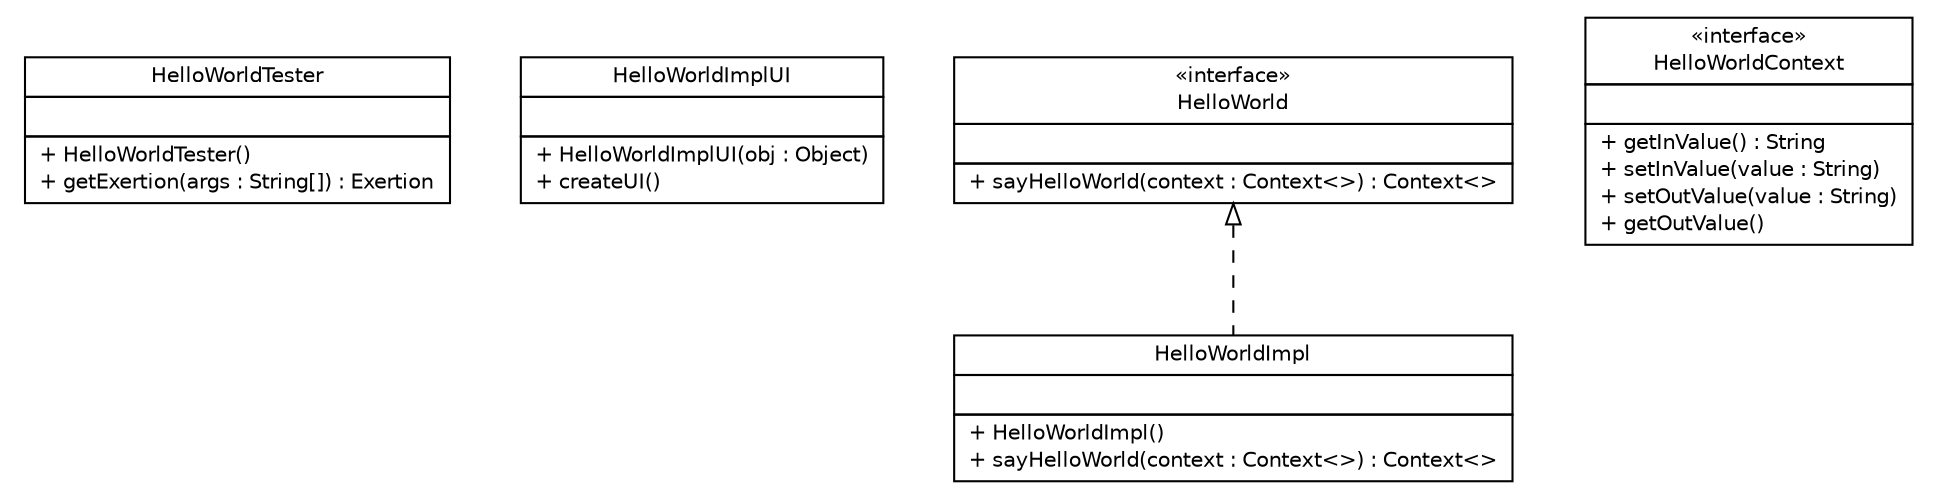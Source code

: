 #!/usr/local/bin/dot
#
# Class diagram 
# Generated by UMLGraph version R5_6 (http://www.umlgraph.org/)
#

digraph G {
	edge [fontname="Helvetica",fontsize=10,labelfontname="Helvetica",labelfontsize=10];
	node [fontname="Helvetica",fontsize=10,shape=plaintext];
	nodesep=0.25;
	ranksep=0.5;
	// sorcer.ex0.HelloWorldTester
	c78277 [label=<<table title="sorcer.ex0.HelloWorldTester" border="0" cellborder="1" cellspacing="0" cellpadding="2" port="p" href="./HelloWorldTester.html">
		<tr><td><table border="0" cellspacing="0" cellpadding="1">
<tr><td align="center" balign="center"> HelloWorldTester </td></tr>
		</table></td></tr>
		<tr><td><table border="0" cellspacing="0" cellpadding="1">
<tr><td align="left" balign="left">  </td></tr>
		</table></td></tr>
		<tr><td><table border="0" cellspacing="0" cellpadding="1">
<tr><td align="left" balign="left"> + HelloWorldTester() </td></tr>
<tr><td align="left" balign="left"> + getExertion(args : String[]) : Exertion </td></tr>
		</table></td></tr>
		</table>>, URL="./HelloWorldTester.html", fontname="Helvetica", fontcolor="black", fontsize=10.0];
	// sorcer.ex0.HelloWorldImplUI
	c78278 [label=<<table title="sorcer.ex0.HelloWorldImplUI" border="0" cellborder="1" cellspacing="0" cellpadding="2" port="p" href="./HelloWorldImplUI.html">
		<tr><td><table border="0" cellspacing="0" cellpadding="1">
<tr><td align="center" balign="center"> HelloWorldImplUI </td></tr>
		</table></td></tr>
		<tr><td><table border="0" cellspacing="0" cellpadding="1">
<tr><td align="left" balign="left">  </td></tr>
		</table></td></tr>
		<tr><td><table border="0" cellspacing="0" cellpadding="1">
<tr><td align="left" balign="left"> + HelloWorldImplUI(obj : Object) </td></tr>
<tr><td align="left" balign="left"> + createUI() </td></tr>
		</table></td></tr>
		</table>>, URL="./HelloWorldImplUI.html", fontname="Helvetica", fontcolor="black", fontsize=10.0];
	// sorcer.ex0.HelloWorldImpl
	c78279 [label=<<table title="sorcer.ex0.HelloWorldImpl" border="0" cellborder="1" cellspacing="0" cellpadding="2" port="p" href="./HelloWorldImpl.html">
		<tr><td><table border="0" cellspacing="0" cellpadding="1">
<tr><td align="center" balign="center"> HelloWorldImpl </td></tr>
		</table></td></tr>
		<tr><td><table border="0" cellspacing="0" cellpadding="1">
<tr><td align="left" balign="left">  </td></tr>
		</table></td></tr>
		<tr><td><table border="0" cellspacing="0" cellpadding="1">
<tr><td align="left" balign="left"> + HelloWorldImpl() </td></tr>
<tr><td align="left" balign="left"> + sayHelloWorld(context : Context&lt;&gt;) : Context&lt;&gt; </td></tr>
		</table></td></tr>
		</table>>, URL="./HelloWorldImpl.html", fontname="Helvetica", fontcolor="black", fontsize=10.0];
	// sorcer.ex0.HelloWorld
	c78280 [label=<<table title="sorcer.ex0.HelloWorld" border="0" cellborder="1" cellspacing="0" cellpadding="2" port="p" href="./HelloWorld.html">
		<tr><td><table border="0" cellspacing="0" cellpadding="1">
<tr><td align="center" balign="center"> &#171;interface&#187; </td></tr>
<tr><td align="center" balign="center"> HelloWorld </td></tr>
		</table></td></tr>
		<tr><td><table border="0" cellspacing="0" cellpadding="1">
<tr><td align="left" balign="left">  </td></tr>
		</table></td></tr>
		<tr><td><table border="0" cellspacing="0" cellpadding="1">
<tr><td align="left" balign="left"> + sayHelloWorld(context : Context&lt;&gt;) : Context&lt;&gt; </td></tr>
		</table></td></tr>
		</table>>, URL="./HelloWorld.html", fontname="Helvetica", fontcolor="black", fontsize=10.0];
	// sorcer.ex0.HelloWorldContext
	c78281 [label=<<table title="sorcer.ex0.HelloWorldContext" border="0" cellborder="1" cellspacing="0" cellpadding="2" port="p" href="./HelloWorldContext.html">
		<tr><td><table border="0" cellspacing="0" cellpadding="1">
<tr><td align="center" balign="center"> &#171;interface&#187; </td></tr>
<tr><td align="center" balign="center"> HelloWorldContext </td></tr>
		</table></td></tr>
		<tr><td><table border="0" cellspacing="0" cellpadding="1">
<tr><td align="left" balign="left">  </td></tr>
		</table></td></tr>
		<tr><td><table border="0" cellspacing="0" cellpadding="1">
<tr><td align="left" balign="left"> + getInValue() : String </td></tr>
<tr><td align="left" balign="left"> + setInValue(value : String) </td></tr>
<tr><td align="left" balign="left"> + setOutValue(value : String) </td></tr>
<tr><td align="left" balign="left"> + getOutValue() </td></tr>
		</table></td></tr>
		</table>>, URL="./HelloWorldContext.html", fontname="Helvetica", fontcolor="black", fontsize=10.0];
	//sorcer.ex0.HelloWorldImpl implements sorcer.ex0.HelloWorld
	c78280:p -> c78279:p [dir=back,arrowtail=empty,style=dashed];
}

